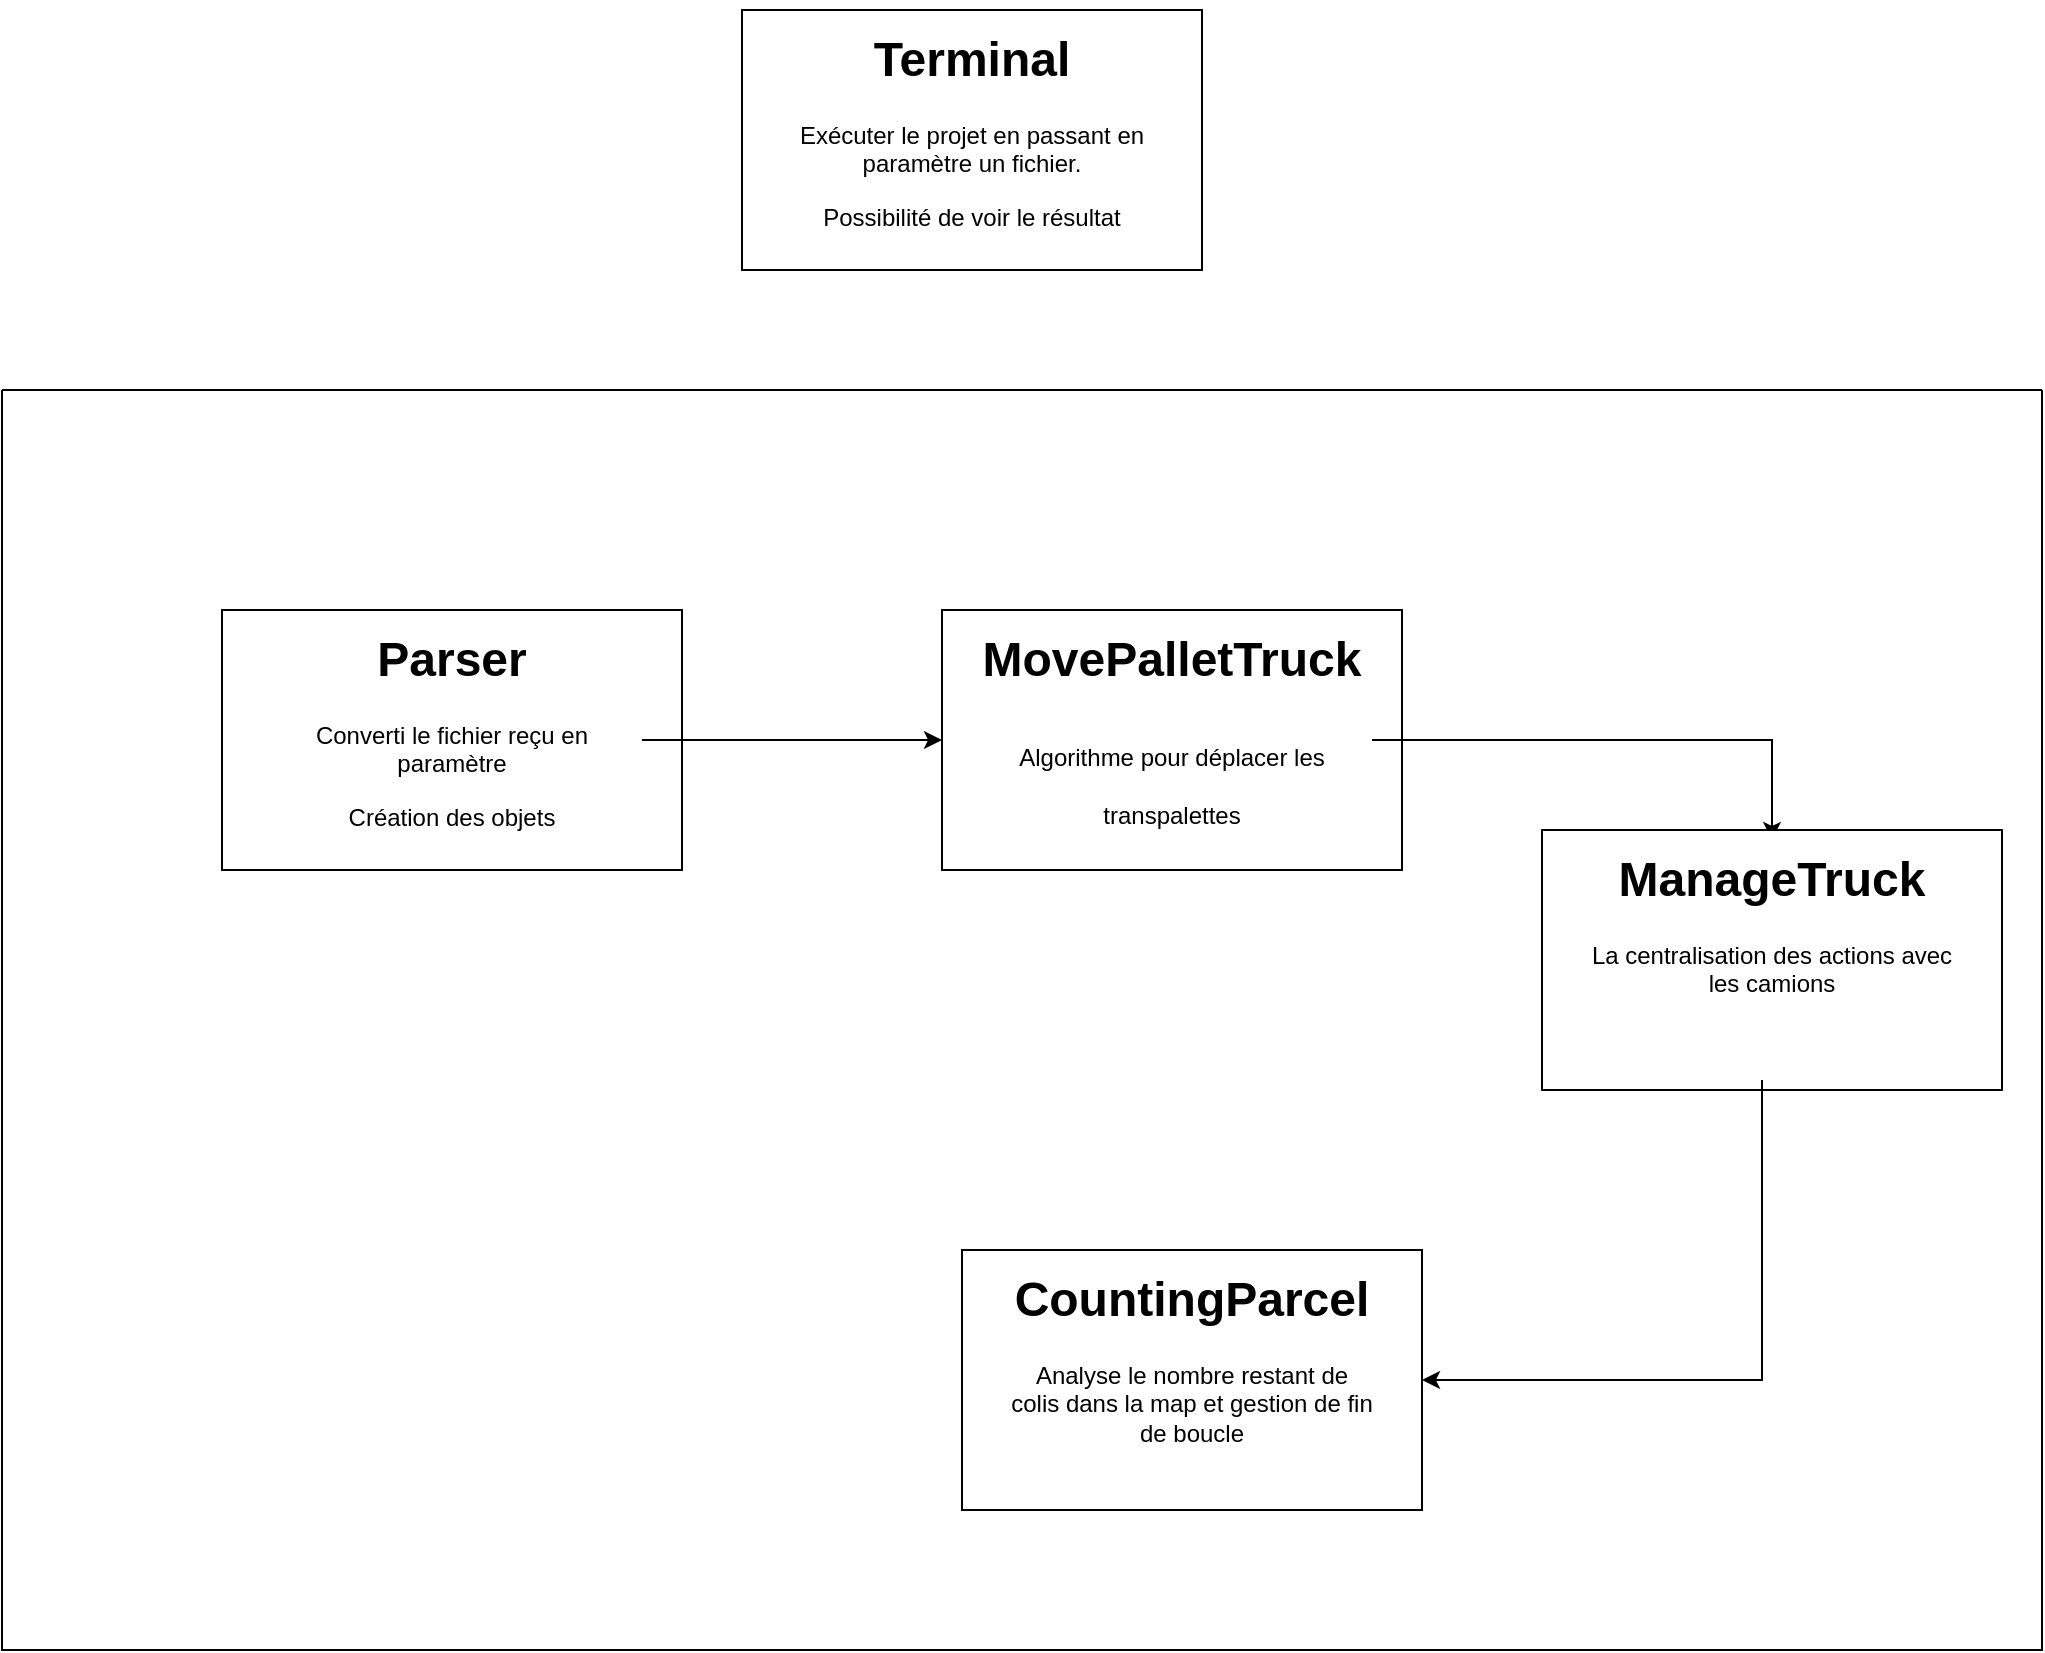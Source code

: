 <mxfile version="20.8.5" type="github">
  <diagram id="C5RBs43oDa-KdzZeNtuy" name="Page-1">
    <mxGraphModel dx="2897" dy="1255" grid="1" gridSize="10" guides="1" tooltips="1" connect="1" arrows="1" fold="1" page="1" pageScale="1" pageWidth="827" pageHeight="1169" math="0" shadow="0">
      <root>
        <mxCell id="WIyWlLk6GJQsqaUBKTNV-0" />
        <mxCell id="WIyWlLk6GJQsqaUBKTNV-1" parent="WIyWlLk6GJQsqaUBKTNV-0" />
        <mxCell id="Czenr7LGa_FdLeSrAJ_c-0" value="" style="rounded=0;whiteSpace=wrap;html=1;" vertex="1" parent="WIyWlLk6GJQsqaUBKTNV-1">
          <mxGeometry x="120" y="200" width="230" height="130" as="geometry" />
        </mxCell>
        <mxCell id="Czenr7LGa_FdLeSrAJ_c-2" value="&lt;h1&gt;Terminal&lt;/h1&gt;&lt;p&gt;Exécuter le projet en passant en paramètre un fichier.&lt;/p&gt;&lt;p&gt;Possibilité de voir le résultat&lt;/p&gt;" style="text;html=1;strokeColor=none;fillColor=none;spacing=5;spacingTop=-20;whiteSpace=wrap;overflow=hidden;rounded=0;align=center;" vertex="1" parent="WIyWlLk6GJQsqaUBKTNV-1">
          <mxGeometry x="140" y="205" width="190" height="120" as="geometry" />
        </mxCell>
        <mxCell id="Czenr7LGa_FdLeSrAJ_c-4" value="" style="rounded=0;whiteSpace=wrap;html=1;" vertex="1" parent="WIyWlLk6GJQsqaUBKTNV-1">
          <mxGeometry x="-140" y="500" width="230" height="130" as="geometry" />
        </mxCell>
        <mxCell id="Czenr7LGa_FdLeSrAJ_c-11" style="edgeStyle=orthogonalEdgeStyle;rounded=0;orthogonalLoop=1;jettySize=auto;html=1;entryX=0;entryY=0.5;entryDx=0;entryDy=0;" edge="1" parent="WIyWlLk6GJQsqaUBKTNV-1" source="Czenr7LGa_FdLeSrAJ_c-5" target="Czenr7LGa_FdLeSrAJ_c-7">
          <mxGeometry relative="1" as="geometry" />
        </mxCell>
        <mxCell id="Czenr7LGa_FdLeSrAJ_c-5" value="&lt;h1&gt;Parser&lt;/h1&gt;&lt;p&gt;Converti le fichier reçu en paramètre&lt;/p&gt;&lt;p&gt;Création des objets&lt;/p&gt;" style="text;html=1;strokeColor=none;fillColor=none;spacing=5;spacingTop=-20;whiteSpace=wrap;overflow=hidden;rounded=0;align=center;" vertex="1" parent="WIyWlLk6GJQsqaUBKTNV-1">
          <mxGeometry x="-120" y="505" width="190" height="120" as="geometry" />
        </mxCell>
        <mxCell id="Czenr7LGa_FdLeSrAJ_c-6" value="" style="swimlane;startSize=0;" vertex="1" parent="WIyWlLk6GJQsqaUBKTNV-1">
          <mxGeometry x="-250" y="390" width="1020" height="630" as="geometry" />
        </mxCell>
        <mxCell id="Czenr7LGa_FdLeSrAJ_c-7" value="" style="rounded=0;whiteSpace=wrap;html=1;" vertex="1" parent="Czenr7LGa_FdLeSrAJ_c-6">
          <mxGeometry x="470" y="110" width="230" height="130" as="geometry" />
        </mxCell>
        <mxCell id="Czenr7LGa_FdLeSrAJ_c-12" style="edgeStyle=orthogonalEdgeStyle;rounded=0;orthogonalLoop=1;jettySize=auto;html=1;entryX=0.5;entryY=0;entryDx=0;entryDy=0;" edge="1" parent="Czenr7LGa_FdLeSrAJ_c-6" source="Czenr7LGa_FdLeSrAJ_c-8" target="Czenr7LGa_FdLeSrAJ_c-10">
          <mxGeometry relative="1" as="geometry" />
        </mxCell>
        <mxCell id="Czenr7LGa_FdLeSrAJ_c-8" value="&lt;h1&gt;MovePalletTruck&lt;/h1&gt;&lt;h1&gt;&lt;span style=&quot;font-size: 12px; font-weight: 400;&quot;&gt;Algorithme pour déplacer les transpalettes&lt;/span&gt;&lt;/h1&gt;" style="text;html=1;strokeColor=none;fillColor=none;spacing=5;spacingTop=-20;whiteSpace=wrap;overflow=hidden;rounded=0;align=center;" vertex="1" parent="Czenr7LGa_FdLeSrAJ_c-6">
          <mxGeometry x="485" y="115" width="200" height="120" as="geometry" />
        </mxCell>
        <mxCell id="Czenr7LGa_FdLeSrAJ_c-9" value="" style="rounded=0;whiteSpace=wrap;html=1;" vertex="1" parent="Czenr7LGa_FdLeSrAJ_c-6">
          <mxGeometry x="770" y="220" width="230" height="130" as="geometry" />
        </mxCell>
        <mxCell id="Czenr7LGa_FdLeSrAJ_c-15" style="edgeStyle=orthogonalEdgeStyle;rounded=0;orthogonalLoop=1;jettySize=auto;html=1;entryX=1;entryY=0.5;entryDx=0;entryDy=0;" edge="1" parent="Czenr7LGa_FdLeSrAJ_c-6" source="Czenr7LGa_FdLeSrAJ_c-10" target="Czenr7LGa_FdLeSrAJ_c-13">
          <mxGeometry relative="1" as="geometry">
            <Array as="points">
              <mxPoint x="880" y="495" />
            </Array>
          </mxGeometry>
        </mxCell>
        <mxCell id="Czenr7LGa_FdLeSrAJ_c-10" value="&lt;h1&gt;ManageTruck&lt;/h1&gt;&lt;p&gt;La centralisation des actions avec les camions&lt;/p&gt;" style="text;html=1;strokeColor=none;fillColor=none;spacing=5;spacingTop=-20;whiteSpace=wrap;overflow=hidden;rounded=0;align=center;" vertex="1" parent="Czenr7LGa_FdLeSrAJ_c-6">
          <mxGeometry x="790" y="225" width="190" height="120" as="geometry" />
        </mxCell>
        <mxCell id="Czenr7LGa_FdLeSrAJ_c-13" value="" style="rounded=0;whiteSpace=wrap;html=1;" vertex="1" parent="Czenr7LGa_FdLeSrAJ_c-6">
          <mxGeometry x="480" y="430" width="230" height="130" as="geometry" />
        </mxCell>
        <mxCell id="Czenr7LGa_FdLeSrAJ_c-14" value="&lt;h1&gt;CountingParcel&lt;/h1&gt;&lt;div&gt;Analyse le nombre restant de colis dans la map et gestion de fin de boucle&lt;/div&gt;" style="text;html=1;strokeColor=none;fillColor=none;spacing=5;spacingTop=-20;whiteSpace=wrap;overflow=hidden;rounded=0;align=center;" vertex="1" parent="Czenr7LGa_FdLeSrAJ_c-6">
          <mxGeometry x="500" y="435" width="190" height="120" as="geometry" />
        </mxCell>
      </root>
    </mxGraphModel>
  </diagram>
</mxfile>
